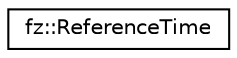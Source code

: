 digraph "Graphical Class Hierarchy"
{
 // LATEX_PDF_SIZE
  edge [fontname="Helvetica",fontsize="10",labelfontname="Helvetica",labelfontsize="10"];
  node [fontname="Helvetica",fontsize="10",shape=record];
  rankdir="LR";
  Node0 [label="fz::ReferenceTime",height=0.2,width=0.4,color="black", fillcolor="white", style="filled",URL="$classfz_1_1ReferenceTime.html",tooltip=" "];
}
